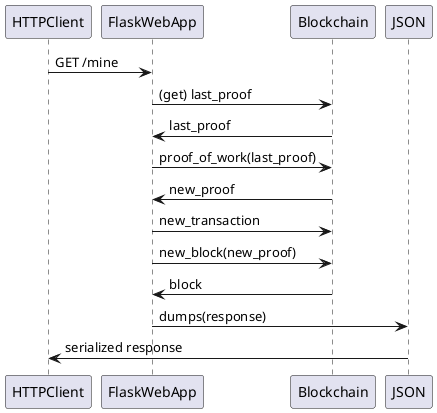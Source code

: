 @startuml
HTTPClient -> FlaskWebApp: GET /mine
FlaskWebApp -> Blockchain: (get) last_proof
Blockchain -> FlaskWebApp: last_proof
FlaskWebApp -> Blockchain: proof_of_work(last_proof)
Blockchain -> FlaskWebApp: new_proof
FlaskWebApp -> Blockchain: new_transaction
FlaskWebApp -> Blockchain: new_block(new_proof)
Blockchain -> FlaskWebApp: block
FlaskWebApp -> JSON: dumps(response)
JSON -> HTTPClient: serialized response
@enduml
